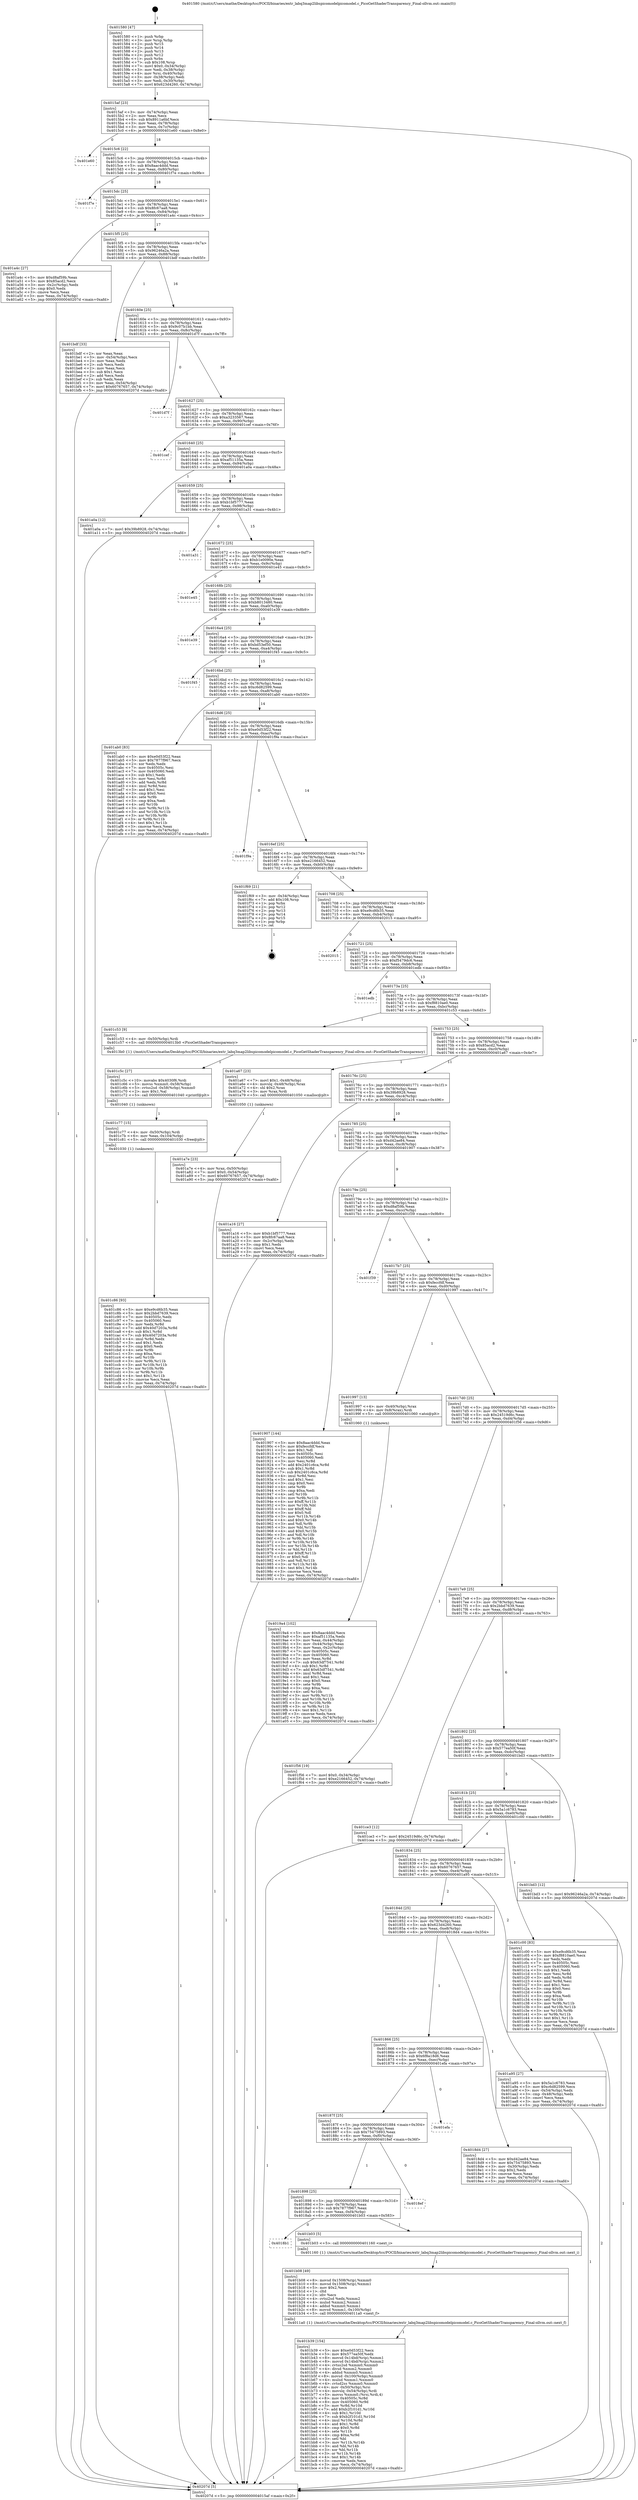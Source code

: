 digraph "0x401580" {
  label = "0x401580 (/mnt/c/Users/mathe/Desktop/tcc/POCII/binaries/extr_labq3map2libspicomodelpicomodel.c_PicoGetShaderTransparency_Final-ollvm.out::main(0))"
  labelloc = "t"
  node[shape=record]

  Entry [label="",width=0.3,height=0.3,shape=circle,fillcolor=black,style=filled]
  "0x4015af" [label="{
     0x4015af [23]\l
     | [instrs]\l
     &nbsp;&nbsp;0x4015af \<+3\>: mov -0x74(%rbp),%eax\l
     &nbsp;&nbsp;0x4015b2 \<+2\>: mov %eax,%ecx\l
     &nbsp;&nbsp;0x4015b4 \<+6\>: sub $0x8911a6bf,%ecx\l
     &nbsp;&nbsp;0x4015ba \<+3\>: mov %eax,-0x78(%rbp)\l
     &nbsp;&nbsp;0x4015bd \<+3\>: mov %ecx,-0x7c(%rbp)\l
     &nbsp;&nbsp;0x4015c0 \<+6\>: je 0000000000401e60 \<main+0x8e0\>\l
  }"]
  "0x401e60" [label="{
     0x401e60\l
  }", style=dashed]
  "0x4015c6" [label="{
     0x4015c6 [22]\l
     | [instrs]\l
     &nbsp;&nbsp;0x4015c6 \<+5\>: jmp 00000000004015cb \<main+0x4b\>\l
     &nbsp;&nbsp;0x4015cb \<+3\>: mov -0x78(%rbp),%eax\l
     &nbsp;&nbsp;0x4015ce \<+5\>: sub $0x8aac4ddd,%eax\l
     &nbsp;&nbsp;0x4015d3 \<+3\>: mov %eax,-0x80(%rbp)\l
     &nbsp;&nbsp;0x4015d6 \<+6\>: je 0000000000401f7e \<main+0x9fe\>\l
  }"]
  Exit [label="",width=0.3,height=0.3,shape=circle,fillcolor=black,style=filled,peripheries=2]
  "0x401f7e" [label="{
     0x401f7e\l
  }", style=dashed]
  "0x4015dc" [label="{
     0x4015dc [25]\l
     | [instrs]\l
     &nbsp;&nbsp;0x4015dc \<+5\>: jmp 00000000004015e1 \<main+0x61\>\l
     &nbsp;&nbsp;0x4015e1 \<+3\>: mov -0x78(%rbp),%eax\l
     &nbsp;&nbsp;0x4015e4 \<+5\>: sub $0x8fc67aa8,%eax\l
     &nbsp;&nbsp;0x4015e9 \<+6\>: mov %eax,-0x84(%rbp)\l
     &nbsp;&nbsp;0x4015ef \<+6\>: je 0000000000401a4c \<main+0x4cc\>\l
  }"]
  "0x401c86" [label="{
     0x401c86 [93]\l
     | [instrs]\l
     &nbsp;&nbsp;0x401c86 \<+5\>: mov $0xe9cd6b35,%eax\l
     &nbsp;&nbsp;0x401c8b \<+5\>: mov $0x2bbd7639,%ecx\l
     &nbsp;&nbsp;0x401c90 \<+7\>: mov 0x40505c,%edx\l
     &nbsp;&nbsp;0x401c97 \<+7\>: mov 0x405060,%esi\l
     &nbsp;&nbsp;0x401c9e \<+3\>: mov %edx,%r8d\l
     &nbsp;&nbsp;0x401ca1 \<+7\>: add $0x40d7203a,%r8d\l
     &nbsp;&nbsp;0x401ca8 \<+4\>: sub $0x1,%r8d\l
     &nbsp;&nbsp;0x401cac \<+7\>: sub $0x40d7203a,%r8d\l
     &nbsp;&nbsp;0x401cb3 \<+4\>: imul %r8d,%edx\l
     &nbsp;&nbsp;0x401cb7 \<+3\>: and $0x1,%edx\l
     &nbsp;&nbsp;0x401cba \<+3\>: cmp $0x0,%edx\l
     &nbsp;&nbsp;0x401cbd \<+4\>: sete %r9b\l
     &nbsp;&nbsp;0x401cc1 \<+3\>: cmp $0xa,%esi\l
     &nbsp;&nbsp;0x401cc4 \<+4\>: setl %r10b\l
     &nbsp;&nbsp;0x401cc8 \<+3\>: mov %r9b,%r11b\l
     &nbsp;&nbsp;0x401ccb \<+3\>: and %r10b,%r11b\l
     &nbsp;&nbsp;0x401cce \<+3\>: xor %r10b,%r9b\l
     &nbsp;&nbsp;0x401cd1 \<+3\>: or %r9b,%r11b\l
     &nbsp;&nbsp;0x401cd4 \<+4\>: test $0x1,%r11b\l
     &nbsp;&nbsp;0x401cd8 \<+3\>: cmovne %ecx,%eax\l
     &nbsp;&nbsp;0x401cdb \<+3\>: mov %eax,-0x74(%rbp)\l
     &nbsp;&nbsp;0x401cde \<+5\>: jmp 000000000040207d \<main+0xafd\>\l
  }"]
  "0x401a4c" [label="{
     0x401a4c [27]\l
     | [instrs]\l
     &nbsp;&nbsp;0x401a4c \<+5\>: mov $0xd8af59b,%eax\l
     &nbsp;&nbsp;0x401a51 \<+5\>: mov $0x85acd2,%ecx\l
     &nbsp;&nbsp;0x401a56 \<+3\>: mov -0x2c(%rbp),%edx\l
     &nbsp;&nbsp;0x401a59 \<+3\>: cmp $0x0,%edx\l
     &nbsp;&nbsp;0x401a5c \<+3\>: cmove %ecx,%eax\l
     &nbsp;&nbsp;0x401a5f \<+3\>: mov %eax,-0x74(%rbp)\l
     &nbsp;&nbsp;0x401a62 \<+5\>: jmp 000000000040207d \<main+0xafd\>\l
  }"]
  "0x4015f5" [label="{
     0x4015f5 [25]\l
     | [instrs]\l
     &nbsp;&nbsp;0x4015f5 \<+5\>: jmp 00000000004015fa \<main+0x7a\>\l
     &nbsp;&nbsp;0x4015fa \<+3\>: mov -0x78(%rbp),%eax\l
     &nbsp;&nbsp;0x4015fd \<+5\>: sub $0x96246a2a,%eax\l
     &nbsp;&nbsp;0x401602 \<+6\>: mov %eax,-0x88(%rbp)\l
     &nbsp;&nbsp;0x401608 \<+6\>: je 0000000000401bdf \<main+0x65f\>\l
  }"]
  "0x401c77" [label="{
     0x401c77 [15]\l
     | [instrs]\l
     &nbsp;&nbsp;0x401c77 \<+4\>: mov -0x50(%rbp),%rdi\l
     &nbsp;&nbsp;0x401c7b \<+6\>: mov %eax,-0x104(%rbp)\l
     &nbsp;&nbsp;0x401c81 \<+5\>: call 0000000000401030 \<free@plt\>\l
     | [calls]\l
     &nbsp;&nbsp;0x401030 \{1\} (unknown)\l
  }"]
  "0x401bdf" [label="{
     0x401bdf [33]\l
     | [instrs]\l
     &nbsp;&nbsp;0x401bdf \<+2\>: xor %eax,%eax\l
     &nbsp;&nbsp;0x401be1 \<+3\>: mov -0x54(%rbp),%ecx\l
     &nbsp;&nbsp;0x401be4 \<+2\>: mov %eax,%edx\l
     &nbsp;&nbsp;0x401be6 \<+2\>: sub %ecx,%edx\l
     &nbsp;&nbsp;0x401be8 \<+2\>: mov %eax,%ecx\l
     &nbsp;&nbsp;0x401bea \<+3\>: sub $0x1,%ecx\l
     &nbsp;&nbsp;0x401bed \<+2\>: add %ecx,%edx\l
     &nbsp;&nbsp;0x401bef \<+2\>: sub %edx,%eax\l
     &nbsp;&nbsp;0x401bf1 \<+3\>: mov %eax,-0x54(%rbp)\l
     &nbsp;&nbsp;0x401bf4 \<+7\>: movl $0x60767657,-0x74(%rbp)\l
     &nbsp;&nbsp;0x401bfb \<+5\>: jmp 000000000040207d \<main+0xafd\>\l
  }"]
  "0x40160e" [label="{
     0x40160e [25]\l
     | [instrs]\l
     &nbsp;&nbsp;0x40160e \<+5\>: jmp 0000000000401613 \<main+0x93\>\l
     &nbsp;&nbsp;0x401613 \<+3\>: mov -0x78(%rbp),%eax\l
     &nbsp;&nbsp;0x401616 \<+5\>: sub $0x9c07b1bb,%eax\l
     &nbsp;&nbsp;0x40161b \<+6\>: mov %eax,-0x8c(%rbp)\l
     &nbsp;&nbsp;0x401621 \<+6\>: je 0000000000401d7f \<main+0x7ff\>\l
  }"]
  "0x401c5c" [label="{
     0x401c5c [27]\l
     | [instrs]\l
     &nbsp;&nbsp;0x401c5c \<+10\>: movabs $0x4030f6,%rdi\l
     &nbsp;&nbsp;0x401c66 \<+5\>: movss %xmm0,-0x58(%rbp)\l
     &nbsp;&nbsp;0x401c6b \<+5\>: cvtss2sd -0x58(%rbp),%xmm0\l
     &nbsp;&nbsp;0x401c70 \<+2\>: mov $0x1,%al\l
     &nbsp;&nbsp;0x401c72 \<+5\>: call 0000000000401040 \<printf@plt\>\l
     | [calls]\l
     &nbsp;&nbsp;0x401040 \{1\} (unknown)\l
  }"]
  "0x401d7f" [label="{
     0x401d7f\l
  }", style=dashed]
  "0x401627" [label="{
     0x401627 [25]\l
     | [instrs]\l
     &nbsp;&nbsp;0x401627 \<+5\>: jmp 000000000040162c \<main+0xac\>\l
     &nbsp;&nbsp;0x40162c \<+3\>: mov -0x78(%rbp),%eax\l
     &nbsp;&nbsp;0x40162f \<+5\>: sub $0xa3233567,%eax\l
     &nbsp;&nbsp;0x401634 \<+6\>: mov %eax,-0x90(%rbp)\l
     &nbsp;&nbsp;0x40163a \<+6\>: je 0000000000401cef \<main+0x76f\>\l
  }"]
  "0x401b39" [label="{
     0x401b39 [154]\l
     | [instrs]\l
     &nbsp;&nbsp;0x401b39 \<+5\>: mov $0xe0d53f22,%ecx\l
     &nbsp;&nbsp;0x401b3e \<+5\>: mov $0x577ea50f,%edx\l
     &nbsp;&nbsp;0x401b43 \<+8\>: movsd 0x14bd(%rip),%xmm1\l
     &nbsp;&nbsp;0x401b4b \<+8\>: movsd 0x14bd(%rip),%xmm2\l
     &nbsp;&nbsp;0x401b53 \<+4\>: cvtss2sd %xmm0,%xmm0\l
     &nbsp;&nbsp;0x401b57 \<+4\>: divsd %xmm2,%xmm0\l
     &nbsp;&nbsp;0x401b5b \<+4\>: addsd %xmm0,%xmm1\l
     &nbsp;&nbsp;0x401b5f \<+8\>: movsd -0x100(%rbp),%xmm0\l
     &nbsp;&nbsp;0x401b67 \<+4\>: mulsd %xmm1,%xmm0\l
     &nbsp;&nbsp;0x401b6b \<+4\>: cvtsd2ss %xmm0,%xmm0\l
     &nbsp;&nbsp;0x401b6f \<+4\>: mov -0x50(%rbp),%rsi\l
     &nbsp;&nbsp;0x401b73 \<+4\>: movslq -0x54(%rbp),%rdi\l
     &nbsp;&nbsp;0x401b77 \<+5\>: movss %xmm0,(%rsi,%rdi,4)\l
     &nbsp;&nbsp;0x401b7c \<+8\>: mov 0x40505c,%r8d\l
     &nbsp;&nbsp;0x401b84 \<+8\>: mov 0x405060,%r9d\l
     &nbsp;&nbsp;0x401b8c \<+3\>: mov %r8d,%r10d\l
     &nbsp;&nbsp;0x401b8f \<+7\>: add $0xb2f101d1,%r10d\l
     &nbsp;&nbsp;0x401b96 \<+4\>: sub $0x1,%r10d\l
     &nbsp;&nbsp;0x401b9a \<+7\>: sub $0xb2f101d1,%r10d\l
     &nbsp;&nbsp;0x401ba1 \<+4\>: imul %r10d,%r8d\l
     &nbsp;&nbsp;0x401ba5 \<+4\>: and $0x1,%r8d\l
     &nbsp;&nbsp;0x401ba9 \<+4\>: cmp $0x0,%r8d\l
     &nbsp;&nbsp;0x401bad \<+4\>: sete %r11b\l
     &nbsp;&nbsp;0x401bb1 \<+4\>: cmp $0xa,%r9d\l
     &nbsp;&nbsp;0x401bb5 \<+3\>: setl %bl\l
     &nbsp;&nbsp;0x401bb8 \<+3\>: mov %r11b,%r14b\l
     &nbsp;&nbsp;0x401bbb \<+3\>: and %bl,%r14b\l
     &nbsp;&nbsp;0x401bbe \<+3\>: xor %bl,%r11b\l
     &nbsp;&nbsp;0x401bc1 \<+3\>: or %r11b,%r14b\l
     &nbsp;&nbsp;0x401bc4 \<+4\>: test $0x1,%r14b\l
     &nbsp;&nbsp;0x401bc8 \<+3\>: cmovne %edx,%ecx\l
     &nbsp;&nbsp;0x401bcb \<+3\>: mov %ecx,-0x74(%rbp)\l
     &nbsp;&nbsp;0x401bce \<+5\>: jmp 000000000040207d \<main+0xafd\>\l
  }"]
  "0x401cef" [label="{
     0x401cef\l
  }", style=dashed]
  "0x401640" [label="{
     0x401640 [25]\l
     | [instrs]\l
     &nbsp;&nbsp;0x401640 \<+5\>: jmp 0000000000401645 \<main+0xc5\>\l
     &nbsp;&nbsp;0x401645 \<+3\>: mov -0x78(%rbp),%eax\l
     &nbsp;&nbsp;0x401648 \<+5\>: sub $0xaf51135a,%eax\l
     &nbsp;&nbsp;0x40164d \<+6\>: mov %eax,-0x94(%rbp)\l
     &nbsp;&nbsp;0x401653 \<+6\>: je 0000000000401a0a \<main+0x48a\>\l
  }"]
  "0x401b08" [label="{
     0x401b08 [49]\l
     | [instrs]\l
     &nbsp;&nbsp;0x401b08 \<+8\>: movsd 0x1508(%rip),%xmm0\l
     &nbsp;&nbsp;0x401b10 \<+8\>: movsd 0x1508(%rip),%xmm1\l
     &nbsp;&nbsp;0x401b18 \<+5\>: mov $0x2,%ecx\l
     &nbsp;&nbsp;0x401b1d \<+1\>: cltd\l
     &nbsp;&nbsp;0x401b1e \<+2\>: idiv %ecx\l
     &nbsp;&nbsp;0x401b20 \<+4\>: cvtsi2sd %edx,%xmm2\l
     &nbsp;&nbsp;0x401b24 \<+4\>: mulsd %xmm2,%xmm1\l
     &nbsp;&nbsp;0x401b28 \<+4\>: addsd %xmm0,%xmm1\l
     &nbsp;&nbsp;0x401b2c \<+8\>: movsd %xmm1,-0x100(%rbp)\l
     &nbsp;&nbsp;0x401b34 \<+5\>: call 00000000004011a0 \<next_f\>\l
     | [calls]\l
     &nbsp;&nbsp;0x4011a0 \{1\} (/mnt/c/Users/mathe/Desktop/tcc/POCII/binaries/extr_labq3map2libspicomodelpicomodel.c_PicoGetShaderTransparency_Final-ollvm.out::next_f)\l
  }"]
  "0x401a0a" [label="{
     0x401a0a [12]\l
     | [instrs]\l
     &nbsp;&nbsp;0x401a0a \<+7\>: movl $0x39b8928,-0x74(%rbp)\l
     &nbsp;&nbsp;0x401a11 \<+5\>: jmp 000000000040207d \<main+0xafd\>\l
  }"]
  "0x401659" [label="{
     0x401659 [25]\l
     | [instrs]\l
     &nbsp;&nbsp;0x401659 \<+5\>: jmp 000000000040165e \<main+0xde\>\l
     &nbsp;&nbsp;0x40165e \<+3\>: mov -0x78(%rbp),%eax\l
     &nbsp;&nbsp;0x401661 \<+5\>: sub $0xb1bf5777,%eax\l
     &nbsp;&nbsp;0x401666 \<+6\>: mov %eax,-0x98(%rbp)\l
     &nbsp;&nbsp;0x40166c \<+6\>: je 0000000000401a31 \<main+0x4b1\>\l
  }"]
  "0x4018b1" [label="{
     0x4018b1\l
  }", style=dashed]
  "0x401a31" [label="{
     0x401a31\l
  }", style=dashed]
  "0x401672" [label="{
     0x401672 [25]\l
     | [instrs]\l
     &nbsp;&nbsp;0x401672 \<+5\>: jmp 0000000000401677 \<main+0xf7\>\l
     &nbsp;&nbsp;0x401677 \<+3\>: mov -0x78(%rbp),%eax\l
     &nbsp;&nbsp;0x40167a \<+5\>: sub $0xb1e0090e,%eax\l
     &nbsp;&nbsp;0x40167f \<+6\>: mov %eax,-0x9c(%rbp)\l
     &nbsp;&nbsp;0x401685 \<+6\>: je 0000000000401e45 \<main+0x8c5\>\l
  }"]
  "0x401b03" [label="{
     0x401b03 [5]\l
     | [instrs]\l
     &nbsp;&nbsp;0x401b03 \<+5\>: call 0000000000401160 \<next_i\>\l
     | [calls]\l
     &nbsp;&nbsp;0x401160 \{1\} (/mnt/c/Users/mathe/Desktop/tcc/POCII/binaries/extr_labq3map2libspicomodelpicomodel.c_PicoGetShaderTransparency_Final-ollvm.out::next_i)\l
  }"]
  "0x401e45" [label="{
     0x401e45\l
  }", style=dashed]
  "0x40168b" [label="{
     0x40168b [25]\l
     | [instrs]\l
     &nbsp;&nbsp;0x40168b \<+5\>: jmp 0000000000401690 \<main+0x110\>\l
     &nbsp;&nbsp;0x401690 \<+3\>: mov -0x78(%rbp),%eax\l
     &nbsp;&nbsp;0x401693 \<+5\>: sub $0xb8013480,%eax\l
     &nbsp;&nbsp;0x401698 \<+6\>: mov %eax,-0xa0(%rbp)\l
     &nbsp;&nbsp;0x40169e \<+6\>: je 0000000000401e39 \<main+0x8b9\>\l
  }"]
  "0x401898" [label="{
     0x401898 [25]\l
     | [instrs]\l
     &nbsp;&nbsp;0x401898 \<+5\>: jmp 000000000040189d \<main+0x31d\>\l
     &nbsp;&nbsp;0x40189d \<+3\>: mov -0x78(%rbp),%eax\l
     &nbsp;&nbsp;0x4018a0 \<+5\>: sub $0x7877f967,%eax\l
     &nbsp;&nbsp;0x4018a5 \<+6\>: mov %eax,-0xf4(%rbp)\l
     &nbsp;&nbsp;0x4018ab \<+6\>: je 0000000000401b03 \<main+0x583\>\l
  }"]
  "0x401e39" [label="{
     0x401e39\l
  }", style=dashed]
  "0x4016a4" [label="{
     0x4016a4 [25]\l
     | [instrs]\l
     &nbsp;&nbsp;0x4016a4 \<+5\>: jmp 00000000004016a9 \<main+0x129\>\l
     &nbsp;&nbsp;0x4016a9 \<+3\>: mov -0x78(%rbp),%eax\l
     &nbsp;&nbsp;0x4016ac \<+5\>: sub $0xbd53ef50,%eax\l
     &nbsp;&nbsp;0x4016b1 \<+6\>: mov %eax,-0xa4(%rbp)\l
     &nbsp;&nbsp;0x4016b7 \<+6\>: je 0000000000401f45 \<main+0x9c5\>\l
  }"]
  "0x4018ef" [label="{
     0x4018ef\l
  }", style=dashed]
  "0x401f45" [label="{
     0x401f45\l
  }", style=dashed]
  "0x4016bd" [label="{
     0x4016bd [25]\l
     | [instrs]\l
     &nbsp;&nbsp;0x4016bd \<+5\>: jmp 00000000004016c2 \<main+0x142\>\l
     &nbsp;&nbsp;0x4016c2 \<+3\>: mov -0x78(%rbp),%eax\l
     &nbsp;&nbsp;0x4016c5 \<+5\>: sub $0xc6d82599,%eax\l
     &nbsp;&nbsp;0x4016ca \<+6\>: mov %eax,-0xa8(%rbp)\l
     &nbsp;&nbsp;0x4016d0 \<+6\>: je 0000000000401ab0 \<main+0x530\>\l
  }"]
  "0x40187f" [label="{
     0x40187f [25]\l
     | [instrs]\l
     &nbsp;&nbsp;0x40187f \<+5\>: jmp 0000000000401884 \<main+0x304\>\l
     &nbsp;&nbsp;0x401884 \<+3\>: mov -0x78(%rbp),%eax\l
     &nbsp;&nbsp;0x401887 \<+5\>: sub $0x75475893,%eax\l
     &nbsp;&nbsp;0x40188c \<+6\>: mov %eax,-0xf0(%rbp)\l
     &nbsp;&nbsp;0x401892 \<+6\>: je 00000000004018ef \<main+0x36f\>\l
  }"]
  "0x401ab0" [label="{
     0x401ab0 [83]\l
     | [instrs]\l
     &nbsp;&nbsp;0x401ab0 \<+5\>: mov $0xe0d53f22,%eax\l
     &nbsp;&nbsp;0x401ab5 \<+5\>: mov $0x7877f967,%ecx\l
     &nbsp;&nbsp;0x401aba \<+2\>: xor %edx,%edx\l
     &nbsp;&nbsp;0x401abc \<+7\>: mov 0x40505c,%esi\l
     &nbsp;&nbsp;0x401ac3 \<+7\>: mov 0x405060,%edi\l
     &nbsp;&nbsp;0x401aca \<+3\>: sub $0x1,%edx\l
     &nbsp;&nbsp;0x401acd \<+3\>: mov %esi,%r8d\l
     &nbsp;&nbsp;0x401ad0 \<+3\>: add %edx,%r8d\l
     &nbsp;&nbsp;0x401ad3 \<+4\>: imul %r8d,%esi\l
     &nbsp;&nbsp;0x401ad7 \<+3\>: and $0x1,%esi\l
     &nbsp;&nbsp;0x401ada \<+3\>: cmp $0x0,%esi\l
     &nbsp;&nbsp;0x401add \<+4\>: sete %r9b\l
     &nbsp;&nbsp;0x401ae1 \<+3\>: cmp $0xa,%edi\l
     &nbsp;&nbsp;0x401ae4 \<+4\>: setl %r10b\l
     &nbsp;&nbsp;0x401ae8 \<+3\>: mov %r9b,%r11b\l
     &nbsp;&nbsp;0x401aeb \<+3\>: and %r10b,%r11b\l
     &nbsp;&nbsp;0x401aee \<+3\>: xor %r10b,%r9b\l
     &nbsp;&nbsp;0x401af1 \<+3\>: or %r9b,%r11b\l
     &nbsp;&nbsp;0x401af4 \<+4\>: test $0x1,%r11b\l
     &nbsp;&nbsp;0x401af8 \<+3\>: cmovne %ecx,%eax\l
     &nbsp;&nbsp;0x401afb \<+3\>: mov %eax,-0x74(%rbp)\l
     &nbsp;&nbsp;0x401afe \<+5\>: jmp 000000000040207d \<main+0xafd\>\l
  }"]
  "0x4016d6" [label="{
     0x4016d6 [25]\l
     | [instrs]\l
     &nbsp;&nbsp;0x4016d6 \<+5\>: jmp 00000000004016db \<main+0x15b\>\l
     &nbsp;&nbsp;0x4016db \<+3\>: mov -0x78(%rbp),%eax\l
     &nbsp;&nbsp;0x4016de \<+5\>: sub $0xe0d53f22,%eax\l
     &nbsp;&nbsp;0x4016e3 \<+6\>: mov %eax,-0xac(%rbp)\l
     &nbsp;&nbsp;0x4016e9 \<+6\>: je 0000000000401f9a \<main+0xa1a\>\l
  }"]
  "0x401efa" [label="{
     0x401efa\l
  }", style=dashed]
  "0x401f9a" [label="{
     0x401f9a\l
  }", style=dashed]
  "0x4016ef" [label="{
     0x4016ef [25]\l
     | [instrs]\l
     &nbsp;&nbsp;0x4016ef \<+5\>: jmp 00000000004016f4 \<main+0x174\>\l
     &nbsp;&nbsp;0x4016f4 \<+3\>: mov -0x78(%rbp),%eax\l
     &nbsp;&nbsp;0x4016f7 \<+5\>: sub $0xe2166452,%eax\l
     &nbsp;&nbsp;0x4016fc \<+6\>: mov %eax,-0xb0(%rbp)\l
     &nbsp;&nbsp;0x401702 \<+6\>: je 0000000000401f69 \<main+0x9e9\>\l
  }"]
  "0x401a7e" [label="{
     0x401a7e [23]\l
     | [instrs]\l
     &nbsp;&nbsp;0x401a7e \<+4\>: mov %rax,-0x50(%rbp)\l
     &nbsp;&nbsp;0x401a82 \<+7\>: movl $0x0,-0x54(%rbp)\l
     &nbsp;&nbsp;0x401a89 \<+7\>: movl $0x60767657,-0x74(%rbp)\l
     &nbsp;&nbsp;0x401a90 \<+5\>: jmp 000000000040207d \<main+0xafd\>\l
  }"]
  "0x401f69" [label="{
     0x401f69 [21]\l
     | [instrs]\l
     &nbsp;&nbsp;0x401f69 \<+3\>: mov -0x34(%rbp),%eax\l
     &nbsp;&nbsp;0x401f6c \<+7\>: add $0x108,%rsp\l
     &nbsp;&nbsp;0x401f73 \<+1\>: pop %rbx\l
     &nbsp;&nbsp;0x401f74 \<+2\>: pop %r12\l
     &nbsp;&nbsp;0x401f76 \<+2\>: pop %r13\l
     &nbsp;&nbsp;0x401f78 \<+2\>: pop %r14\l
     &nbsp;&nbsp;0x401f7a \<+2\>: pop %r15\l
     &nbsp;&nbsp;0x401f7c \<+1\>: pop %rbp\l
     &nbsp;&nbsp;0x401f7d \<+1\>: ret\l
  }"]
  "0x401708" [label="{
     0x401708 [25]\l
     | [instrs]\l
     &nbsp;&nbsp;0x401708 \<+5\>: jmp 000000000040170d \<main+0x18d\>\l
     &nbsp;&nbsp;0x40170d \<+3\>: mov -0x78(%rbp),%eax\l
     &nbsp;&nbsp;0x401710 \<+5\>: sub $0xe9cd6b35,%eax\l
     &nbsp;&nbsp;0x401715 \<+6\>: mov %eax,-0xb4(%rbp)\l
     &nbsp;&nbsp;0x40171b \<+6\>: je 0000000000402015 \<main+0xa95\>\l
  }"]
  "0x4019a4" [label="{
     0x4019a4 [102]\l
     | [instrs]\l
     &nbsp;&nbsp;0x4019a4 \<+5\>: mov $0x8aac4ddd,%ecx\l
     &nbsp;&nbsp;0x4019a9 \<+5\>: mov $0xaf51135a,%edx\l
     &nbsp;&nbsp;0x4019ae \<+3\>: mov %eax,-0x44(%rbp)\l
     &nbsp;&nbsp;0x4019b1 \<+3\>: mov -0x44(%rbp),%eax\l
     &nbsp;&nbsp;0x4019b4 \<+3\>: mov %eax,-0x2c(%rbp)\l
     &nbsp;&nbsp;0x4019b7 \<+7\>: mov 0x40505c,%eax\l
     &nbsp;&nbsp;0x4019be \<+7\>: mov 0x405060,%esi\l
     &nbsp;&nbsp;0x4019c5 \<+3\>: mov %eax,%r8d\l
     &nbsp;&nbsp;0x4019c8 \<+7\>: sub $0x63df7541,%r8d\l
     &nbsp;&nbsp;0x4019cf \<+4\>: sub $0x1,%r8d\l
     &nbsp;&nbsp;0x4019d3 \<+7\>: add $0x63df7541,%r8d\l
     &nbsp;&nbsp;0x4019da \<+4\>: imul %r8d,%eax\l
     &nbsp;&nbsp;0x4019de \<+3\>: and $0x1,%eax\l
     &nbsp;&nbsp;0x4019e1 \<+3\>: cmp $0x0,%eax\l
     &nbsp;&nbsp;0x4019e4 \<+4\>: sete %r9b\l
     &nbsp;&nbsp;0x4019e8 \<+3\>: cmp $0xa,%esi\l
     &nbsp;&nbsp;0x4019eb \<+4\>: setl %r10b\l
     &nbsp;&nbsp;0x4019ef \<+3\>: mov %r9b,%r11b\l
     &nbsp;&nbsp;0x4019f2 \<+3\>: and %r10b,%r11b\l
     &nbsp;&nbsp;0x4019f5 \<+3\>: xor %r10b,%r9b\l
     &nbsp;&nbsp;0x4019f8 \<+3\>: or %r9b,%r11b\l
     &nbsp;&nbsp;0x4019fb \<+4\>: test $0x1,%r11b\l
     &nbsp;&nbsp;0x4019ff \<+3\>: cmovne %edx,%ecx\l
     &nbsp;&nbsp;0x401a02 \<+3\>: mov %ecx,-0x74(%rbp)\l
     &nbsp;&nbsp;0x401a05 \<+5\>: jmp 000000000040207d \<main+0xafd\>\l
  }"]
  "0x402015" [label="{
     0x402015\l
  }", style=dashed]
  "0x401721" [label="{
     0x401721 [25]\l
     | [instrs]\l
     &nbsp;&nbsp;0x401721 \<+5\>: jmp 0000000000401726 \<main+0x1a6\>\l
     &nbsp;&nbsp;0x401726 \<+3\>: mov -0x78(%rbp),%eax\l
     &nbsp;&nbsp;0x401729 \<+5\>: sub $0xf5479dc6,%eax\l
     &nbsp;&nbsp;0x40172e \<+6\>: mov %eax,-0xb8(%rbp)\l
     &nbsp;&nbsp;0x401734 \<+6\>: je 0000000000401edb \<main+0x95b\>\l
  }"]
  "0x401580" [label="{
     0x401580 [47]\l
     | [instrs]\l
     &nbsp;&nbsp;0x401580 \<+1\>: push %rbp\l
     &nbsp;&nbsp;0x401581 \<+3\>: mov %rsp,%rbp\l
     &nbsp;&nbsp;0x401584 \<+2\>: push %r15\l
     &nbsp;&nbsp;0x401586 \<+2\>: push %r14\l
     &nbsp;&nbsp;0x401588 \<+2\>: push %r13\l
     &nbsp;&nbsp;0x40158a \<+2\>: push %r12\l
     &nbsp;&nbsp;0x40158c \<+1\>: push %rbx\l
     &nbsp;&nbsp;0x40158d \<+7\>: sub $0x108,%rsp\l
     &nbsp;&nbsp;0x401594 \<+7\>: movl $0x0,-0x34(%rbp)\l
     &nbsp;&nbsp;0x40159b \<+3\>: mov %edi,-0x38(%rbp)\l
     &nbsp;&nbsp;0x40159e \<+4\>: mov %rsi,-0x40(%rbp)\l
     &nbsp;&nbsp;0x4015a2 \<+3\>: mov -0x38(%rbp),%edi\l
     &nbsp;&nbsp;0x4015a5 \<+3\>: mov %edi,-0x30(%rbp)\l
     &nbsp;&nbsp;0x4015a8 \<+7\>: movl $0x623d4260,-0x74(%rbp)\l
  }"]
  "0x401edb" [label="{
     0x401edb\l
  }", style=dashed]
  "0x40173a" [label="{
     0x40173a [25]\l
     | [instrs]\l
     &nbsp;&nbsp;0x40173a \<+5\>: jmp 000000000040173f \<main+0x1bf\>\l
     &nbsp;&nbsp;0x40173f \<+3\>: mov -0x78(%rbp),%eax\l
     &nbsp;&nbsp;0x401742 \<+5\>: sub $0xf8810ae0,%eax\l
     &nbsp;&nbsp;0x401747 \<+6\>: mov %eax,-0xbc(%rbp)\l
     &nbsp;&nbsp;0x40174d \<+6\>: je 0000000000401c53 \<main+0x6d3\>\l
  }"]
  "0x40207d" [label="{
     0x40207d [5]\l
     | [instrs]\l
     &nbsp;&nbsp;0x40207d \<+5\>: jmp 00000000004015af \<main+0x2f\>\l
  }"]
  "0x401c53" [label="{
     0x401c53 [9]\l
     | [instrs]\l
     &nbsp;&nbsp;0x401c53 \<+4\>: mov -0x50(%rbp),%rdi\l
     &nbsp;&nbsp;0x401c57 \<+5\>: call 00000000004013b0 \<PicoGetShaderTransparency\>\l
     | [calls]\l
     &nbsp;&nbsp;0x4013b0 \{1\} (/mnt/c/Users/mathe/Desktop/tcc/POCII/binaries/extr_labq3map2libspicomodelpicomodel.c_PicoGetShaderTransparency_Final-ollvm.out::PicoGetShaderTransparency)\l
  }"]
  "0x401753" [label="{
     0x401753 [25]\l
     | [instrs]\l
     &nbsp;&nbsp;0x401753 \<+5\>: jmp 0000000000401758 \<main+0x1d8\>\l
     &nbsp;&nbsp;0x401758 \<+3\>: mov -0x78(%rbp),%eax\l
     &nbsp;&nbsp;0x40175b \<+5\>: sub $0x85acd2,%eax\l
     &nbsp;&nbsp;0x401760 \<+6\>: mov %eax,-0xc0(%rbp)\l
     &nbsp;&nbsp;0x401766 \<+6\>: je 0000000000401a67 \<main+0x4e7\>\l
  }"]
  "0x401866" [label="{
     0x401866 [25]\l
     | [instrs]\l
     &nbsp;&nbsp;0x401866 \<+5\>: jmp 000000000040186b \<main+0x2eb\>\l
     &nbsp;&nbsp;0x40186b \<+3\>: mov -0x78(%rbp),%eax\l
     &nbsp;&nbsp;0x40186e \<+5\>: sub $0x6f8a18d6,%eax\l
     &nbsp;&nbsp;0x401873 \<+6\>: mov %eax,-0xec(%rbp)\l
     &nbsp;&nbsp;0x401879 \<+6\>: je 0000000000401efa \<main+0x97a\>\l
  }"]
  "0x401a67" [label="{
     0x401a67 [23]\l
     | [instrs]\l
     &nbsp;&nbsp;0x401a67 \<+7\>: movl $0x1,-0x48(%rbp)\l
     &nbsp;&nbsp;0x401a6e \<+4\>: movslq -0x48(%rbp),%rax\l
     &nbsp;&nbsp;0x401a72 \<+4\>: shl $0x2,%rax\l
     &nbsp;&nbsp;0x401a76 \<+3\>: mov %rax,%rdi\l
     &nbsp;&nbsp;0x401a79 \<+5\>: call 0000000000401050 \<malloc@plt\>\l
     | [calls]\l
     &nbsp;&nbsp;0x401050 \{1\} (unknown)\l
  }"]
  "0x40176c" [label="{
     0x40176c [25]\l
     | [instrs]\l
     &nbsp;&nbsp;0x40176c \<+5\>: jmp 0000000000401771 \<main+0x1f1\>\l
     &nbsp;&nbsp;0x401771 \<+3\>: mov -0x78(%rbp),%eax\l
     &nbsp;&nbsp;0x401774 \<+5\>: sub $0x39b8928,%eax\l
     &nbsp;&nbsp;0x401779 \<+6\>: mov %eax,-0xc4(%rbp)\l
     &nbsp;&nbsp;0x40177f \<+6\>: je 0000000000401a16 \<main+0x496\>\l
  }"]
  "0x4018d4" [label="{
     0x4018d4 [27]\l
     | [instrs]\l
     &nbsp;&nbsp;0x4018d4 \<+5\>: mov $0xd42ae84,%eax\l
     &nbsp;&nbsp;0x4018d9 \<+5\>: mov $0x75475893,%ecx\l
     &nbsp;&nbsp;0x4018de \<+3\>: mov -0x30(%rbp),%edx\l
     &nbsp;&nbsp;0x4018e1 \<+3\>: cmp $0x2,%edx\l
     &nbsp;&nbsp;0x4018e4 \<+3\>: cmovne %ecx,%eax\l
     &nbsp;&nbsp;0x4018e7 \<+3\>: mov %eax,-0x74(%rbp)\l
     &nbsp;&nbsp;0x4018ea \<+5\>: jmp 000000000040207d \<main+0xafd\>\l
  }"]
  "0x401a16" [label="{
     0x401a16 [27]\l
     | [instrs]\l
     &nbsp;&nbsp;0x401a16 \<+5\>: mov $0xb1bf5777,%eax\l
     &nbsp;&nbsp;0x401a1b \<+5\>: mov $0x8fc67aa8,%ecx\l
     &nbsp;&nbsp;0x401a20 \<+3\>: mov -0x2c(%rbp),%edx\l
     &nbsp;&nbsp;0x401a23 \<+3\>: cmp $0x1,%edx\l
     &nbsp;&nbsp;0x401a26 \<+3\>: cmovl %ecx,%eax\l
     &nbsp;&nbsp;0x401a29 \<+3\>: mov %eax,-0x74(%rbp)\l
     &nbsp;&nbsp;0x401a2c \<+5\>: jmp 000000000040207d \<main+0xafd\>\l
  }"]
  "0x401785" [label="{
     0x401785 [25]\l
     | [instrs]\l
     &nbsp;&nbsp;0x401785 \<+5\>: jmp 000000000040178a \<main+0x20a\>\l
     &nbsp;&nbsp;0x40178a \<+3\>: mov -0x78(%rbp),%eax\l
     &nbsp;&nbsp;0x40178d \<+5\>: sub $0xd42ae84,%eax\l
     &nbsp;&nbsp;0x401792 \<+6\>: mov %eax,-0xc8(%rbp)\l
     &nbsp;&nbsp;0x401798 \<+6\>: je 0000000000401907 \<main+0x387\>\l
  }"]
  "0x40184d" [label="{
     0x40184d [25]\l
     | [instrs]\l
     &nbsp;&nbsp;0x40184d \<+5\>: jmp 0000000000401852 \<main+0x2d2\>\l
     &nbsp;&nbsp;0x401852 \<+3\>: mov -0x78(%rbp),%eax\l
     &nbsp;&nbsp;0x401855 \<+5\>: sub $0x623d4260,%eax\l
     &nbsp;&nbsp;0x40185a \<+6\>: mov %eax,-0xe8(%rbp)\l
     &nbsp;&nbsp;0x401860 \<+6\>: je 00000000004018d4 \<main+0x354\>\l
  }"]
  "0x401907" [label="{
     0x401907 [144]\l
     | [instrs]\l
     &nbsp;&nbsp;0x401907 \<+5\>: mov $0x8aac4ddd,%eax\l
     &nbsp;&nbsp;0x40190c \<+5\>: mov $0xfeccfdf,%ecx\l
     &nbsp;&nbsp;0x401911 \<+2\>: mov $0x1,%dl\l
     &nbsp;&nbsp;0x401913 \<+7\>: mov 0x40505c,%esi\l
     &nbsp;&nbsp;0x40191a \<+7\>: mov 0x405060,%edi\l
     &nbsp;&nbsp;0x401921 \<+3\>: mov %esi,%r8d\l
     &nbsp;&nbsp;0x401924 \<+7\>: add $0x2401c6ca,%r8d\l
     &nbsp;&nbsp;0x40192b \<+4\>: sub $0x1,%r8d\l
     &nbsp;&nbsp;0x40192f \<+7\>: sub $0x2401c6ca,%r8d\l
     &nbsp;&nbsp;0x401936 \<+4\>: imul %r8d,%esi\l
     &nbsp;&nbsp;0x40193a \<+3\>: and $0x1,%esi\l
     &nbsp;&nbsp;0x40193d \<+3\>: cmp $0x0,%esi\l
     &nbsp;&nbsp;0x401940 \<+4\>: sete %r9b\l
     &nbsp;&nbsp;0x401944 \<+3\>: cmp $0xa,%edi\l
     &nbsp;&nbsp;0x401947 \<+4\>: setl %r10b\l
     &nbsp;&nbsp;0x40194b \<+3\>: mov %r9b,%r11b\l
     &nbsp;&nbsp;0x40194e \<+4\>: xor $0xff,%r11b\l
     &nbsp;&nbsp;0x401952 \<+3\>: mov %r10b,%bl\l
     &nbsp;&nbsp;0x401955 \<+3\>: xor $0xff,%bl\l
     &nbsp;&nbsp;0x401958 \<+3\>: xor $0x0,%dl\l
     &nbsp;&nbsp;0x40195b \<+3\>: mov %r11b,%r14b\l
     &nbsp;&nbsp;0x40195e \<+4\>: and $0x0,%r14b\l
     &nbsp;&nbsp;0x401962 \<+3\>: and %dl,%r9b\l
     &nbsp;&nbsp;0x401965 \<+3\>: mov %bl,%r15b\l
     &nbsp;&nbsp;0x401968 \<+4\>: and $0x0,%r15b\l
     &nbsp;&nbsp;0x40196c \<+3\>: and %dl,%r10b\l
     &nbsp;&nbsp;0x40196f \<+3\>: or %r9b,%r14b\l
     &nbsp;&nbsp;0x401972 \<+3\>: or %r10b,%r15b\l
     &nbsp;&nbsp;0x401975 \<+3\>: xor %r15b,%r14b\l
     &nbsp;&nbsp;0x401978 \<+3\>: or %bl,%r11b\l
     &nbsp;&nbsp;0x40197b \<+4\>: xor $0xff,%r11b\l
     &nbsp;&nbsp;0x40197f \<+3\>: or $0x0,%dl\l
     &nbsp;&nbsp;0x401982 \<+3\>: and %dl,%r11b\l
     &nbsp;&nbsp;0x401985 \<+3\>: or %r11b,%r14b\l
     &nbsp;&nbsp;0x401988 \<+4\>: test $0x1,%r14b\l
     &nbsp;&nbsp;0x40198c \<+3\>: cmovne %ecx,%eax\l
     &nbsp;&nbsp;0x40198f \<+3\>: mov %eax,-0x74(%rbp)\l
     &nbsp;&nbsp;0x401992 \<+5\>: jmp 000000000040207d \<main+0xafd\>\l
  }"]
  "0x40179e" [label="{
     0x40179e [25]\l
     | [instrs]\l
     &nbsp;&nbsp;0x40179e \<+5\>: jmp 00000000004017a3 \<main+0x223\>\l
     &nbsp;&nbsp;0x4017a3 \<+3\>: mov -0x78(%rbp),%eax\l
     &nbsp;&nbsp;0x4017a6 \<+5\>: sub $0xd8af59b,%eax\l
     &nbsp;&nbsp;0x4017ab \<+6\>: mov %eax,-0xcc(%rbp)\l
     &nbsp;&nbsp;0x4017b1 \<+6\>: je 0000000000401f39 \<main+0x9b9\>\l
  }"]
  "0x401a95" [label="{
     0x401a95 [27]\l
     | [instrs]\l
     &nbsp;&nbsp;0x401a95 \<+5\>: mov $0x5a1c6783,%eax\l
     &nbsp;&nbsp;0x401a9a \<+5\>: mov $0xc6d82599,%ecx\l
     &nbsp;&nbsp;0x401a9f \<+3\>: mov -0x54(%rbp),%edx\l
     &nbsp;&nbsp;0x401aa2 \<+3\>: cmp -0x48(%rbp),%edx\l
     &nbsp;&nbsp;0x401aa5 \<+3\>: cmovl %ecx,%eax\l
     &nbsp;&nbsp;0x401aa8 \<+3\>: mov %eax,-0x74(%rbp)\l
     &nbsp;&nbsp;0x401aab \<+5\>: jmp 000000000040207d \<main+0xafd\>\l
  }"]
  "0x401f39" [label="{
     0x401f39\l
  }", style=dashed]
  "0x4017b7" [label="{
     0x4017b7 [25]\l
     | [instrs]\l
     &nbsp;&nbsp;0x4017b7 \<+5\>: jmp 00000000004017bc \<main+0x23c\>\l
     &nbsp;&nbsp;0x4017bc \<+3\>: mov -0x78(%rbp),%eax\l
     &nbsp;&nbsp;0x4017bf \<+5\>: sub $0xfeccfdf,%eax\l
     &nbsp;&nbsp;0x4017c4 \<+6\>: mov %eax,-0xd0(%rbp)\l
     &nbsp;&nbsp;0x4017ca \<+6\>: je 0000000000401997 \<main+0x417\>\l
  }"]
  "0x401834" [label="{
     0x401834 [25]\l
     | [instrs]\l
     &nbsp;&nbsp;0x401834 \<+5\>: jmp 0000000000401839 \<main+0x2b9\>\l
     &nbsp;&nbsp;0x401839 \<+3\>: mov -0x78(%rbp),%eax\l
     &nbsp;&nbsp;0x40183c \<+5\>: sub $0x60767657,%eax\l
     &nbsp;&nbsp;0x401841 \<+6\>: mov %eax,-0xe4(%rbp)\l
     &nbsp;&nbsp;0x401847 \<+6\>: je 0000000000401a95 \<main+0x515\>\l
  }"]
  "0x401997" [label="{
     0x401997 [13]\l
     | [instrs]\l
     &nbsp;&nbsp;0x401997 \<+4\>: mov -0x40(%rbp),%rax\l
     &nbsp;&nbsp;0x40199b \<+4\>: mov 0x8(%rax),%rdi\l
     &nbsp;&nbsp;0x40199f \<+5\>: call 0000000000401060 \<atoi@plt\>\l
     | [calls]\l
     &nbsp;&nbsp;0x401060 \{1\} (unknown)\l
  }"]
  "0x4017d0" [label="{
     0x4017d0 [25]\l
     | [instrs]\l
     &nbsp;&nbsp;0x4017d0 \<+5\>: jmp 00000000004017d5 \<main+0x255\>\l
     &nbsp;&nbsp;0x4017d5 \<+3\>: mov -0x78(%rbp),%eax\l
     &nbsp;&nbsp;0x4017d8 \<+5\>: sub $0x24519d6c,%eax\l
     &nbsp;&nbsp;0x4017dd \<+6\>: mov %eax,-0xd4(%rbp)\l
     &nbsp;&nbsp;0x4017e3 \<+6\>: je 0000000000401f56 \<main+0x9d6\>\l
  }"]
  "0x401c00" [label="{
     0x401c00 [83]\l
     | [instrs]\l
     &nbsp;&nbsp;0x401c00 \<+5\>: mov $0xe9cd6b35,%eax\l
     &nbsp;&nbsp;0x401c05 \<+5\>: mov $0xf8810ae0,%ecx\l
     &nbsp;&nbsp;0x401c0a \<+2\>: xor %edx,%edx\l
     &nbsp;&nbsp;0x401c0c \<+7\>: mov 0x40505c,%esi\l
     &nbsp;&nbsp;0x401c13 \<+7\>: mov 0x405060,%edi\l
     &nbsp;&nbsp;0x401c1a \<+3\>: sub $0x1,%edx\l
     &nbsp;&nbsp;0x401c1d \<+3\>: mov %esi,%r8d\l
     &nbsp;&nbsp;0x401c20 \<+3\>: add %edx,%r8d\l
     &nbsp;&nbsp;0x401c23 \<+4\>: imul %r8d,%esi\l
     &nbsp;&nbsp;0x401c27 \<+3\>: and $0x1,%esi\l
     &nbsp;&nbsp;0x401c2a \<+3\>: cmp $0x0,%esi\l
     &nbsp;&nbsp;0x401c2d \<+4\>: sete %r9b\l
     &nbsp;&nbsp;0x401c31 \<+3\>: cmp $0xa,%edi\l
     &nbsp;&nbsp;0x401c34 \<+4\>: setl %r10b\l
     &nbsp;&nbsp;0x401c38 \<+3\>: mov %r9b,%r11b\l
     &nbsp;&nbsp;0x401c3b \<+3\>: and %r10b,%r11b\l
     &nbsp;&nbsp;0x401c3e \<+3\>: xor %r10b,%r9b\l
     &nbsp;&nbsp;0x401c41 \<+3\>: or %r9b,%r11b\l
     &nbsp;&nbsp;0x401c44 \<+4\>: test $0x1,%r11b\l
     &nbsp;&nbsp;0x401c48 \<+3\>: cmovne %ecx,%eax\l
     &nbsp;&nbsp;0x401c4b \<+3\>: mov %eax,-0x74(%rbp)\l
     &nbsp;&nbsp;0x401c4e \<+5\>: jmp 000000000040207d \<main+0xafd\>\l
  }"]
  "0x401f56" [label="{
     0x401f56 [19]\l
     | [instrs]\l
     &nbsp;&nbsp;0x401f56 \<+7\>: movl $0x0,-0x34(%rbp)\l
     &nbsp;&nbsp;0x401f5d \<+7\>: movl $0xe2166452,-0x74(%rbp)\l
     &nbsp;&nbsp;0x401f64 \<+5\>: jmp 000000000040207d \<main+0xafd\>\l
  }"]
  "0x4017e9" [label="{
     0x4017e9 [25]\l
     | [instrs]\l
     &nbsp;&nbsp;0x4017e9 \<+5\>: jmp 00000000004017ee \<main+0x26e\>\l
     &nbsp;&nbsp;0x4017ee \<+3\>: mov -0x78(%rbp),%eax\l
     &nbsp;&nbsp;0x4017f1 \<+5\>: sub $0x2bbd7639,%eax\l
     &nbsp;&nbsp;0x4017f6 \<+6\>: mov %eax,-0xd8(%rbp)\l
     &nbsp;&nbsp;0x4017fc \<+6\>: je 0000000000401ce3 \<main+0x763\>\l
  }"]
  "0x40181b" [label="{
     0x40181b [25]\l
     | [instrs]\l
     &nbsp;&nbsp;0x40181b \<+5\>: jmp 0000000000401820 \<main+0x2a0\>\l
     &nbsp;&nbsp;0x401820 \<+3\>: mov -0x78(%rbp),%eax\l
     &nbsp;&nbsp;0x401823 \<+5\>: sub $0x5a1c6783,%eax\l
     &nbsp;&nbsp;0x401828 \<+6\>: mov %eax,-0xe0(%rbp)\l
     &nbsp;&nbsp;0x40182e \<+6\>: je 0000000000401c00 \<main+0x680\>\l
  }"]
  "0x401ce3" [label="{
     0x401ce3 [12]\l
     | [instrs]\l
     &nbsp;&nbsp;0x401ce3 \<+7\>: movl $0x24519d6c,-0x74(%rbp)\l
     &nbsp;&nbsp;0x401cea \<+5\>: jmp 000000000040207d \<main+0xafd\>\l
  }"]
  "0x401802" [label="{
     0x401802 [25]\l
     | [instrs]\l
     &nbsp;&nbsp;0x401802 \<+5\>: jmp 0000000000401807 \<main+0x287\>\l
     &nbsp;&nbsp;0x401807 \<+3\>: mov -0x78(%rbp),%eax\l
     &nbsp;&nbsp;0x40180a \<+5\>: sub $0x577ea50f,%eax\l
     &nbsp;&nbsp;0x40180f \<+6\>: mov %eax,-0xdc(%rbp)\l
     &nbsp;&nbsp;0x401815 \<+6\>: je 0000000000401bd3 \<main+0x653\>\l
  }"]
  "0x401bd3" [label="{
     0x401bd3 [12]\l
     | [instrs]\l
     &nbsp;&nbsp;0x401bd3 \<+7\>: movl $0x96246a2a,-0x74(%rbp)\l
     &nbsp;&nbsp;0x401bda \<+5\>: jmp 000000000040207d \<main+0xafd\>\l
  }"]
  Entry -> "0x401580" [label=" 1"]
  "0x4015af" -> "0x401e60" [label=" 0"]
  "0x4015af" -> "0x4015c6" [label=" 18"]
  "0x401f69" -> Exit [label=" 1"]
  "0x4015c6" -> "0x401f7e" [label=" 0"]
  "0x4015c6" -> "0x4015dc" [label=" 18"]
  "0x401f56" -> "0x40207d" [label=" 1"]
  "0x4015dc" -> "0x401a4c" [label=" 1"]
  "0x4015dc" -> "0x4015f5" [label=" 17"]
  "0x401ce3" -> "0x40207d" [label=" 1"]
  "0x4015f5" -> "0x401bdf" [label=" 1"]
  "0x4015f5" -> "0x40160e" [label=" 16"]
  "0x401c86" -> "0x40207d" [label=" 1"]
  "0x40160e" -> "0x401d7f" [label=" 0"]
  "0x40160e" -> "0x401627" [label=" 16"]
  "0x401c77" -> "0x401c86" [label=" 1"]
  "0x401627" -> "0x401cef" [label=" 0"]
  "0x401627" -> "0x401640" [label=" 16"]
  "0x401c5c" -> "0x401c77" [label=" 1"]
  "0x401640" -> "0x401a0a" [label=" 1"]
  "0x401640" -> "0x401659" [label=" 15"]
  "0x401c53" -> "0x401c5c" [label=" 1"]
  "0x401659" -> "0x401a31" [label=" 0"]
  "0x401659" -> "0x401672" [label=" 15"]
  "0x401c00" -> "0x40207d" [label=" 1"]
  "0x401672" -> "0x401e45" [label=" 0"]
  "0x401672" -> "0x40168b" [label=" 15"]
  "0x401bdf" -> "0x40207d" [label=" 1"]
  "0x40168b" -> "0x401e39" [label=" 0"]
  "0x40168b" -> "0x4016a4" [label=" 15"]
  "0x401b39" -> "0x40207d" [label=" 1"]
  "0x4016a4" -> "0x401f45" [label=" 0"]
  "0x4016a4" -> "0x4016bd" [label=" 15"]
  "0x401b08" -> "0x401b39" [label=" 1"]
  "0x4016bd" -> "0x401ab0" [label=" 1"]
  "0x4016bd" -> "0x4016d6" [label=" 14"]
  "0x401898" -> "0x4018b1" [label=" 0"]
  "0x4016d6" -> "0x401f9a" [label=" 0"]
  "0x4016d6" -> "0x4016ef" [label=" 14"]
  "0x401898" -> "0x401b03" [label=" 1"]
  "0x4016ef" -> "0x401f69" [label=" 1"]
  "0x4016ef" -> "0x401708" [label=" 13"]
  "0x40187f" -> "0x401898" [label=" 1"]
  "0x401708" -> "0x402015" [label=" 0"]
  "0x401708" -> "0x401721" [label=" 13"]
  "0x40187f" -> "0x4018ef" [label=" 0"]
  "0x401721" -> "0x401edb" [label=" 0"]
  "0x401721" -> "0x40173a" [label=" 13"]
  "0x401b03" -> "0x401b08" [label=" 1"]
  "0x40173a" -> "0x401c53" [label=" 1"]
  "0x40173a" -> "0x401753" [label=" 12"]
  "0x401866" -> "0x40187f" [label=" 1"]
  "0x401753" -> "0x401a67" [label=" 1"]
  "0x401753" -> "0x40176c" [label=" 11"]
  "0x401866" -> "0x401efa" [label=" 0"]
  "0x40176c" -> "0x401a16" [label=" 1"]
  "0x40176c" -> "0x401785" [label=" 10"]
  "0x401bd3" -> "0x40207d" [label=" 1"]
  "0x401785" -> "0x401907" [label=" 1"]
  "0x401785" -> "0x40179e" [label=" 9"]
  "0x401a95" -> "0x40207d" [label=" 2"]
  "0x40179e" -> "0x401f39" [label=" 0"]
  "0x40179e" -> "0x4017b7" [label=" 9"]
  "0x401a7e" -> "0x40207d" [label=" 1"]
  "0x4017b7" -> "0x401997" [label=" 1"]
  "0x4017b7" -> "0x4017d0" [label=" 8"]
  "0x401a4c" -> "0x40207d" [label=" 1"]
  "0x4017d0" -> "0x401f56" [label=" 1"]
  "0x4017d0" -> "0x4017e9" [label=" 7"]
  "0x401a16" -> "0x40207d" [label=" 1"]
  "0x4017e9" -> "0x401ce3" [label=" 1"]
  "0x4017e9" -> "0x401802" [label=" 6"]
  "0x4019a4" -> "0x40207d" [label=" 1"]
  "0x401802" -> "0x401bd3" [label=" 1"]
  "0x401802" -> "0x40181b" [label=" 5"]
  "0x401a0a" -> "0x40207d" [label=" 1"]
  "0x40181b" -> "0x401c00" [label=" 1"]
  "0x40181b" -> "0x401834" [label=" 4"]
  "0x401a67" -> "0x401a7e" [label=" 1"]
  "0x401834" -> "0x401a95" [label=" 2"]
  "0x401834" -> "0x40184d" [label=" 2"]
  "0x401ab0" -> "0x40207d" [label=" 1"]
  "0x40184d" -> "0x4018d4" [label=" 1"]
  "0x40184d" -> "0x401866" [label=" 1"]
  "0x4018d4" -> "0x40207d" [label=" 1"]
  "0x401580" -> "0x4015af" [label=" 1"]
  "0x40207d" -> "0x4015af" [label=" 17"]
  "0x401907" -> "0x40207d" [label=" 1"]
  "0x401997" -> "0x4019a4" [label=" 1"]
}
